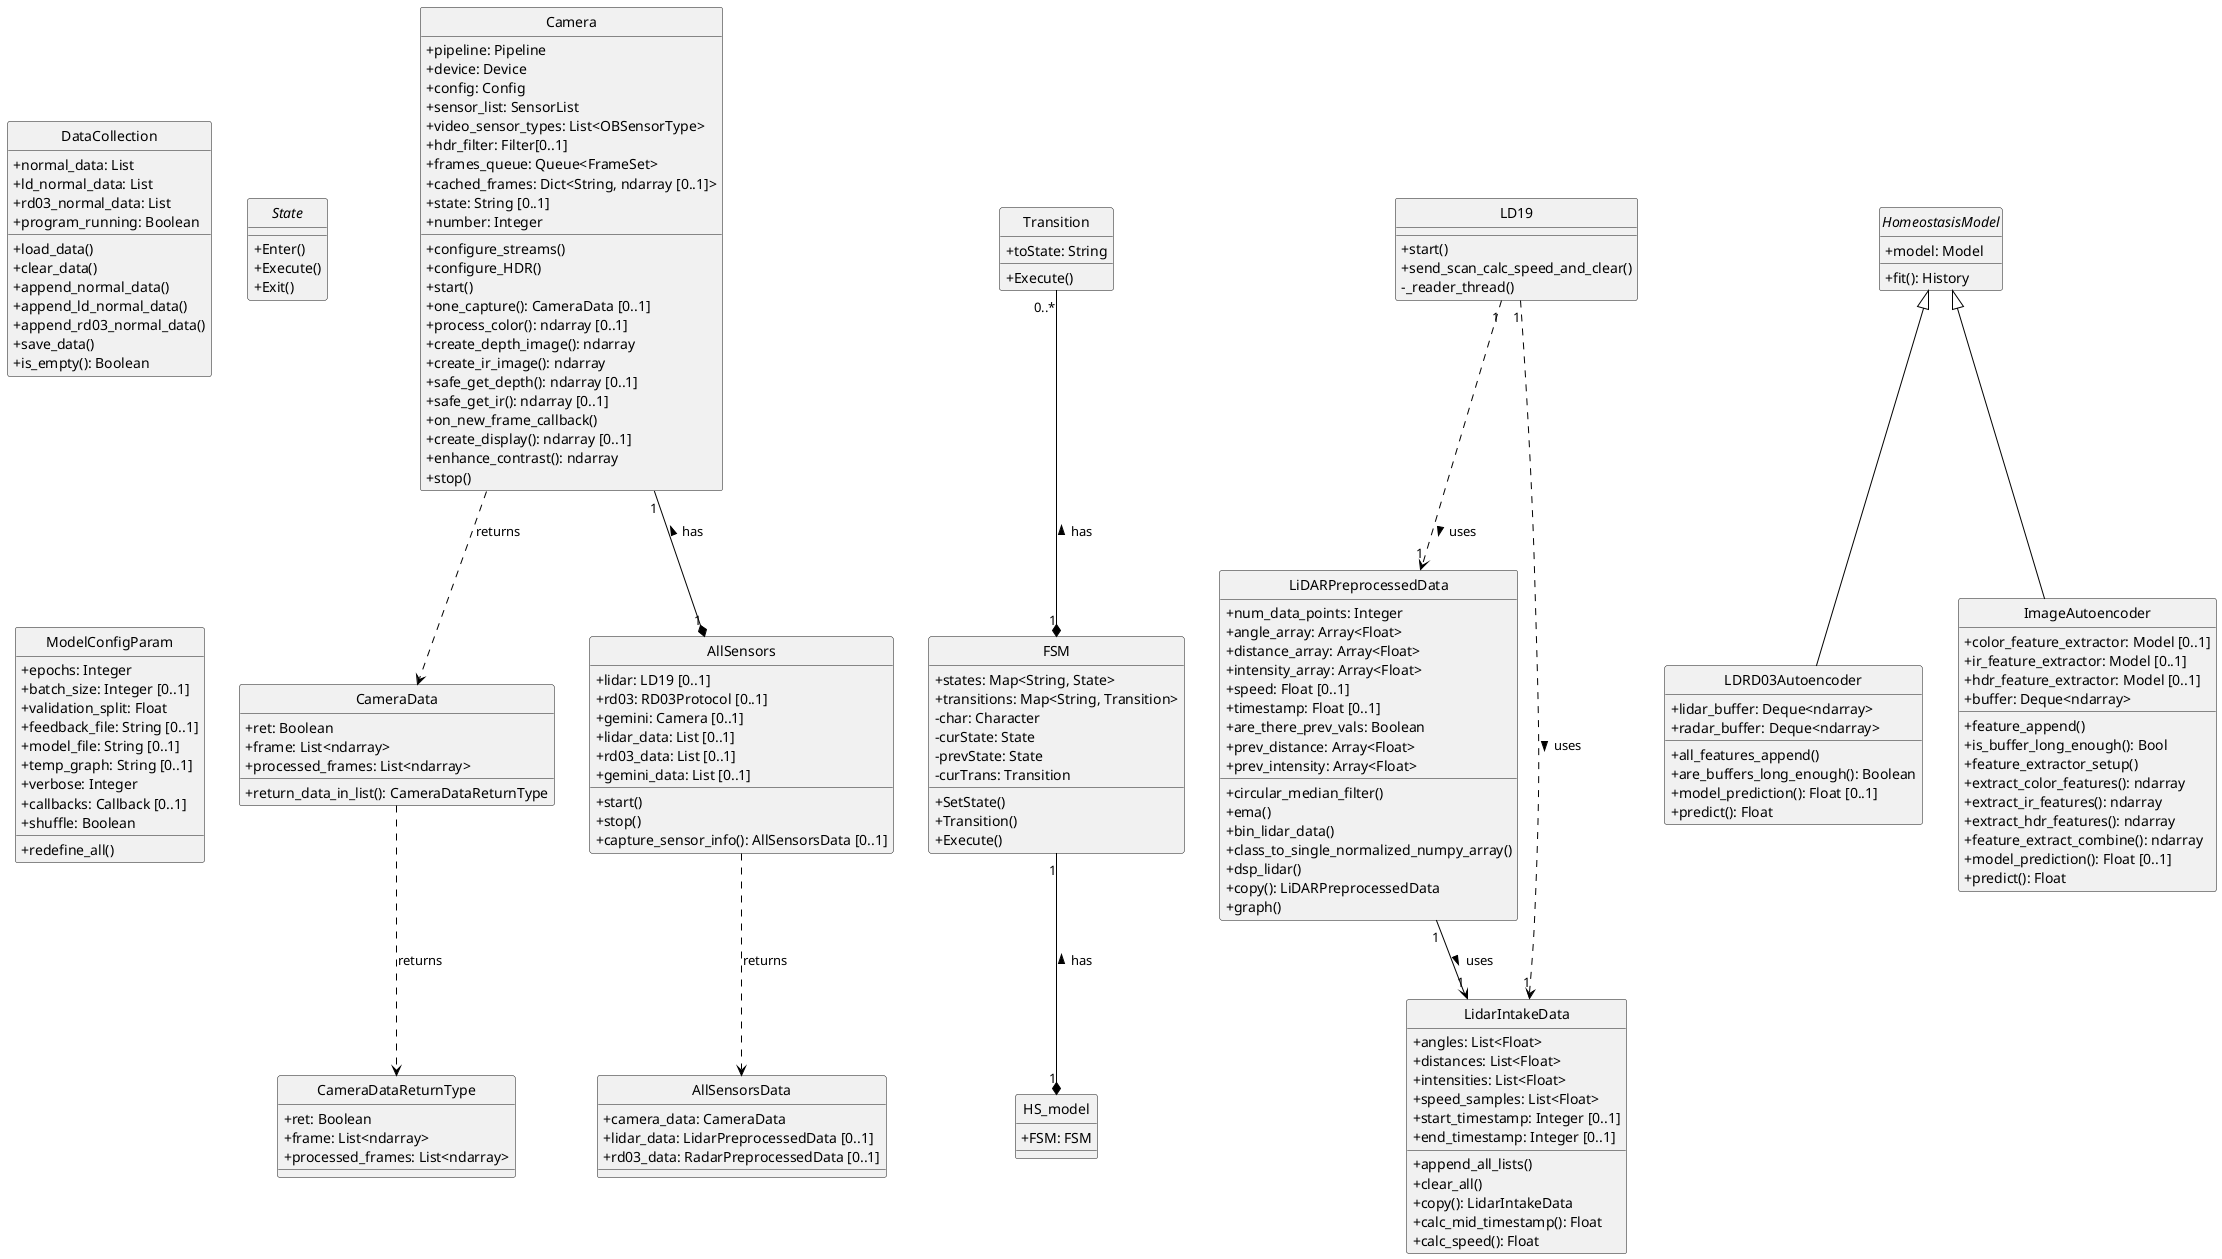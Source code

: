 @startuml

skinparam classAttributeIconSize 0
skinparam classIconSize 0
skinparam useCircleForClasses false
skinparam shadowing false
skinparam classArrowColor Black
skinparam classStyle rectangle
hide circle



class DataCollection {
    +normal_data: List
    +ld_normal_data: List
    +rd03_normal_data: List
    +program_running: Boolean

    +load_data()
    +clear_data()
    +append_normal_data()
    +append_ld_normal_data()
    +append_rd03_normal_data()
    +save_data()
    +is_empty(): Boolean
}

class CameraData {
    +ret: Boolean
    +frame: List<ndarray>
    +processed_frames: List<ndarray>

    +return_data_in_list(): CameraDataReturnType
}

class CameraDataReturnType {
    +ret: Boolean
    +frame: List<ndarray>
    +processed_frames: List<ndarray>
}

class AllSensors {
    +lidar: LD19 [0..1]
    +rd03: RD03Protocol [0..1]
    +gemini: Camera [0..1]
    +lidar_data: List [0..1]
    +rd03_data: List [0..1]
    +gemini_data: List [0..1]

    +start()
    +stop()
    +capture_sensor_info(): AllSensorsData [0..1]
}

class AllSensorsData {
    +camera_data: CameraData
    +lidar_data: LidarPreprocessedData [0..1]
    +rd03_data: RadarPreprocessedData [0..1]
}

class Camera{
    +pipeline: Pipeline
    +device: Device
    +config: Config
    +sensor_list: SensorList
    +video_sensor_types: List<OBSensorType>
    +hdr_filter: Filter[0..1]
    +frames_queue: Queue<FrameSet>
    +cached_frames: Dict<String, ndarray [0..1]>
    + state: String [0..1]
    + number: Integer

    +configure_streams()
    +configure_HDR()
    +start()
    +one_capture(): CameraData [0..1]
    +process_color(): ndarray [0..1]
    +create_depth_image(): ndarray
    +create_ir_image(): ndarray
    +safe_get_depth(): ndarray [0..1]
    +safe_get_ir(): ndarray [0..1]
    +on_new_frame_callback()
    +create_display(): ndarray [0..1]
    +enhance_contrast(): ndarray
    +stop()
}


class Transition{
    +toState: String
    +Execute()
}

abstract class State {
    +Enter()
    +Execute()
    +Exit()
}

class FSM {
    +states: Map<String, State>
    +transitions: Map<String, Transition>
    -char: Character
    -curState: State
    -prevState: State
    -curTrans: Transition

    +SetState()
    +Transition()
    +Execute()
}

class HS_model{
    +FSM: FSM
}


class LiDARPreprocessedData {
    +num_data_points: Integer
    +angle_array: Array<Float>
    +distance_array: Array<Float>
    +intensity_array: Array<Float>
    +speed: Float [0..1]
    +timestamp: Float [0..1]
    +are_there_prev_vals: Boolean
    +prev_distance: Array<Float>
    +prev_intensity: Array<Float>

    +circular_median_filter()
    +ema()
    +bin_lidar_data()
    +class_to_single_normalized_numpy_array()
    +dsp_lidar()
    +copy(): LiDARPreprocessedData
    +graph()
}

class LidarIntakeData {
    +angles: List<Float>
    +distances: List<Float>
    +intensities: List<Float>
    +speed_samples: List<Float>
    +start_timestamp: Integer [0..1]
    +end_timestamp: Integer [0..1]

    +append_all_lists()
    +clear_all()
    +copy(): LidarIntakeData
    +calc_mid_timestamp(): Float
    +calc_speed(): Float
}

class LD19 {
    +start()
    +send_scan_calc_speed_and_clear()
    -_reader_thread()
    
}


class ModelConfigParam {
    +epochs: Integer
    +batch_size: Integer [0..1]
    +validation_split: Float
    +feedback_file: String [0..1]
    +model_file: String [0..1]
    +temp_graph: String [0..1]
    +verbose: Integer
    +callbacks: Callback [0..1]
    +shuffle: Boolean

    +redefine_all()
}

abstract class HomeostasisModel {
    +model: Model
    +fit(): History
}

class LDRD03Autoencoder {
  +lidar_buffer: Deque<ndarray>
  +radar_buffer: Deque<ndarray>
  +all_features_append()
  +are_buffers_long_enough(): Boolean
  +model_prediction(): Float [0..1]
  +predict(): Float
}

class ImageAutoencoder {
  +color_feature_extractor: Model [0..1]
  +ir_feature_extractor: Model [0..1]
  +hdr_feature_extractor: Model [0..1]
  +buffer: Deque<ndarray>
  +feature_append()
  +is_buffer_long_enough(): Bool
  +feature_extractor_setup()
  +extract_color_features(): ndarray
  +extract_ir_features(): ndarray
  +extract_hdr_features(): ndarray
  +feature_extract_combine(): ndarray
  +model_prediction(): Float [0..1]
  +predict(): Float
}




' Dependencies
CameraData ..> CameraDataReturnType : returns
AllSensors ..> AllSensorsData : returns
Camera ..> CameraData : returns
Camera "1" --* "1" AllSensors : has <
Transition "0..*" --* "1" FSM : has <
FSM "1" --* "1" HS_model : has <
LiDARPreprocessedData "1" --> "1" LidarIntakeData : uses >
LD19 "1" ..> "1" LidarIntakeData : uses >
LD19 "1" ..> "1" LiDARPreprocessedData : uses >

together {
  HomeostasisModel <|-- LDRD03Autoencoder
  HomeostasisModel <|-- ImageAutoencoder
}

@enduml